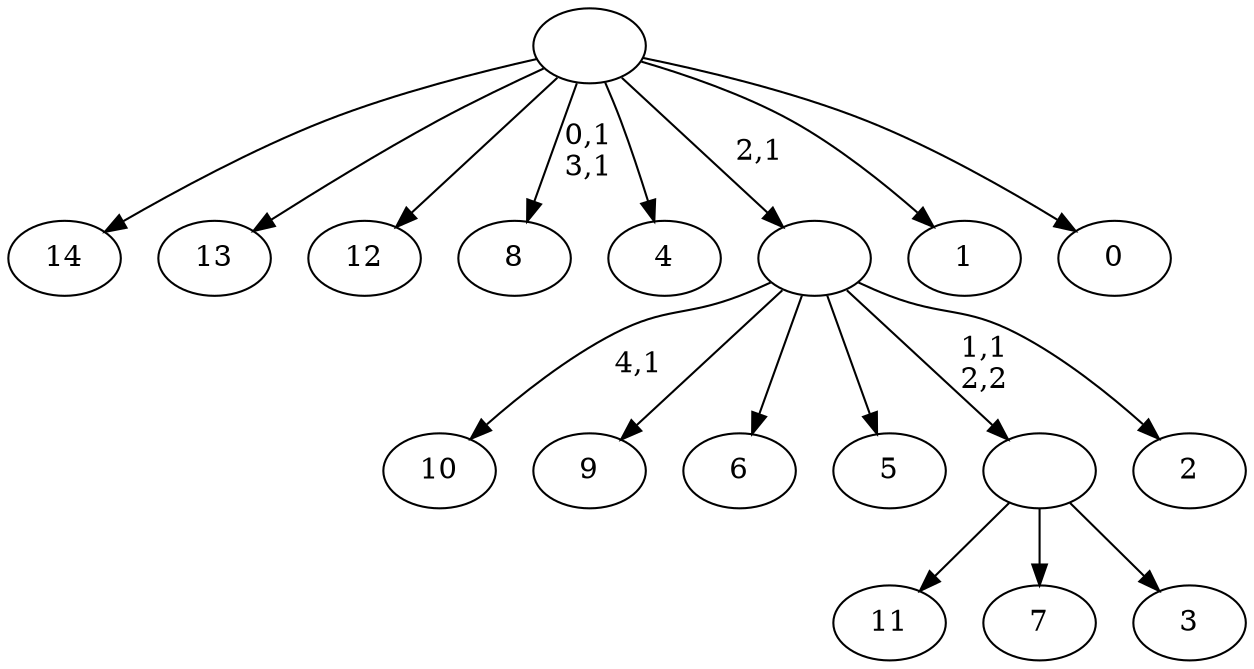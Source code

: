 digraph T {
	20 [label="14"]
	19 [label="13"]
	18 [label="12"]
	17 [label="11"]
	16 [label="10"]
	14 [label="9"]
	13 [label="8"]
	10 [label="7"]
	9 [label="6"]
	8 [label="5"]
	7 [label="4"]
	6 [label="3"]
	5 [label=""]
	4 [label="2"]
	3 [label=""]
	2 [label="1"]
	1 [label="0"]
	0 [label=""]
	5 -> 17 [label=""]
	5 -> 10 [label=""]
	5 -> 6 [label=""]
	3 -> 16 [label="4,1"]
	3 -> 14 [label=""]
	3 -> 9 [label=""]
	3 -> 8 [label=""]
	3 -> 5 [label="1,1\n2,2"]
	3 -> 4 [label=""]
	0 -> 13 [label="0,1\n3,1"]
	0 -> 20 [label=""]
	0 -> 19 [label=""]
	0 -> 18 [label=""]
	0 -> 7 [label=""]
	0 -> 3 [label="2,1"]
	0 -> 2 [label=""]
	0 -> 1 [label=""]
}
